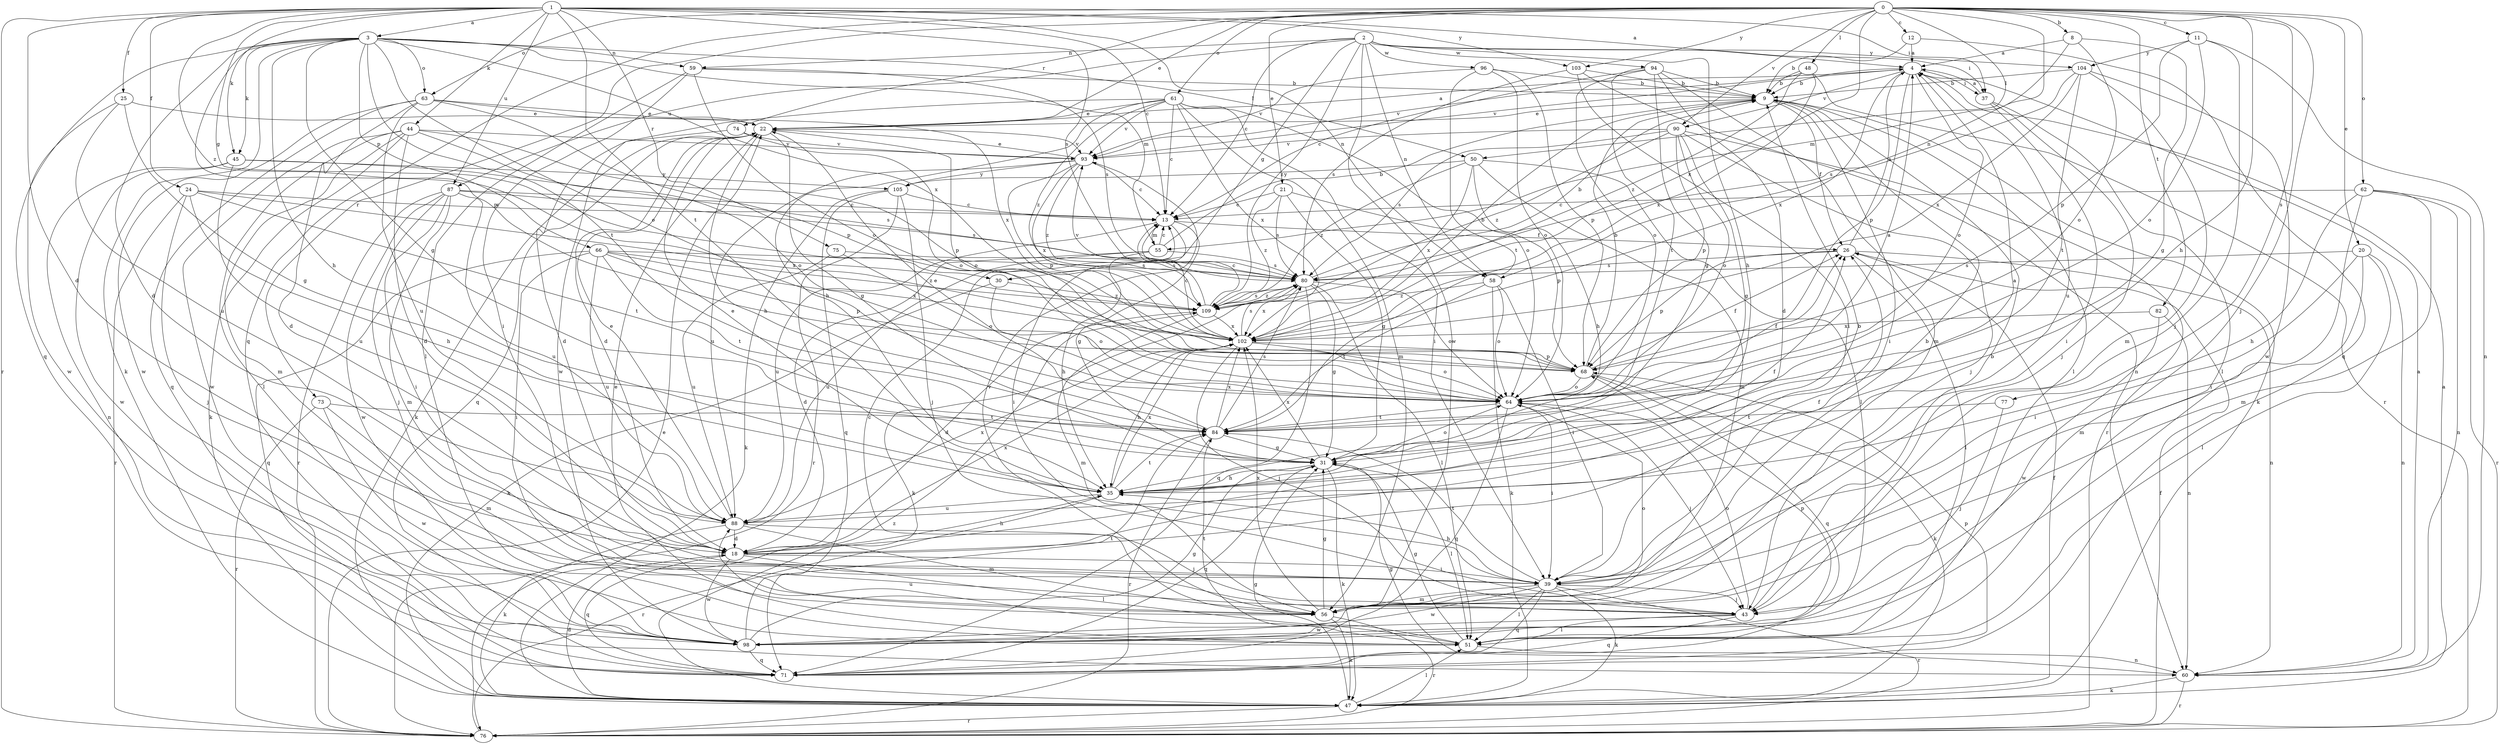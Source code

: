 strict digraph  {
0;
1;
2;
3;
4;
8;
9;
11;
12;
13;
18;
20;
21;
22;
24;
25;
26;
30;
31;
35;
37;
39;
43;
44;
45;
47;
48;
50;
51;
55;
56;
58;
59;
60;
61;
62;
63;
64;
66;
68;
71;
73;
74;
75;
76;
77;
80;
82;
84;
87;
88;
90;
93;
94;
96;
98;
102;
103;
104;
105;
109;
0 -> 8  [label=b];
0 -> 11  [label=c];
0 -> 12  [label=c];
0 -> 20  [label=e];
0 -> 21  [label=e];
0 -> 22  [label=e];
0 -> 35  [label=h];
0 -> 43  [label=j];
0 -> 48  [label=l];
0 -> 50  [label=l];
0 -> 58  [label=n];
0 -> 61  [label=o];
0 -> 62  [label=o];
0 -> 63  [label=o];
0 -> 71  [label=q];
0 -> 73  [label=r];
0 -> 74  [label=r];
0 -> 77  [label=s];
0 -> 82  [label=t];
0 -> 90  [label=v];
0 -> 102  [label=x];
0 -> 103  [label=y];
1 -> 3  [label=a];
1 -> 4  [label=a];
1 -> 13  [label=c];
1 -> 18  [label=d];
1 -> 24  [label=f];
1 -> 25  [label=f];
1 -> 30  [label=g];
1 -> 37  [label=i];
1 -> 44  [label=k];
1 -> 45  [label=k];
1 -> 58  [label=n];
1 -> 75  [label=r];
1 -> 76  [label=r];
1 -> 80  [label=s];
1 -> 84  [label=t];
1 -> 87  [label=u];
1 -> 103  [label=y];
1 -> 109  [label=z];
2 -> 13  [label=c];
2 -> 30  [label=g];
2 -> 35  [label=h];
2 -> 37  [label=i];
2 -> 58  [label=n];
2 -> 59  [label=n];
2 -> 87  [label=u];
2 -> 94  [label=w];
2 -> 96  [label=w];
2 -> 98  [label=w];
2 -> 104  [label=y];
2 -> 109  [label=z];
3 -> 18  [label=d];
3 -> 31  [label=g];
3 -> 35  [label=h];
3 -> 45  [label=k];
3 -> 47  [label=k];
3 -> 50  [label=l];
3 -> 55  [label=m];
3 -> 59  [label=n];
3 -> 63  [label=o];
3 -> 64  [label=o];
3 -> 66  [label=p];
3 -> 68  [label=p];
3 -> 71  [label=q];
3 -> 84  [label=t];
3 -> 102  [label=x];
4 -> 9  [label=b];
4 -> 37  [label=i];
4 -> 64  [label=o];
4 -> 68  [label=p];
4 -> 88  [label=u];
4 -> 90  [label=v];
4 -> 93  [label=v];
4 -> 102  [label=x];
8 -> 4  [label=a];
8 -> 31  [label=g];
8 -> 55  [label=m];
8 -> 64  [label=o];
9 -> 22  [label=e];
9 -> 26  [label=f];
9 -> 39  [label=i];
9 -> 47  [label=k];
9 -> 51  [label=l];
11 -> 43  [label=j];
11 -> 60  [label=n];
11 -> 64  [label=o];
11 -> 68  [label=p];
11 -> 104  [label=y];
12 -> 4  [label=a];
12 -> 9  [label=b];
12 -> 71  [label=q];
13 -> 26  [label=f];
13 -> 31  [label=g];
13 -> 39  [label=i];
13 -> 55  [label=m];
13 -> 88  [label=u];
18 -> 9  [label=b];
18 -> 26  [label=f];
18 -> 35  [label=h];
18 -> 39  [label=i];
18 -> 51  [label=l];
18 -> 71  [label=q];
18 -> 98  [label=w];
18 -> 102  [label=x];
20 -> 39  [label=i];
20 -> 51  [label=l];
20 -> 56  [label=m];
20 -> 60  [label=n];
20 -> 80  [label=s];
21 -> 13  [label=c];
21 -> 31  [label=g];
21 -> 68  [label=p];
21 -> 80  [label=s];
21 -> 109  [label=z];
22 -> 4  [label=a];
22 -> 18  [label=d];
22 -> 31  [label=g];
22 -> 35  [label=h];
22 -> 47  [label=k];
22 -> 64  [label=o];
22 -> 71  [label=q];
22 -> 93  [label=v];
24 -> 13  [label=c];
24 -> 35  [label=h];
24 -> 43  [label=j];
24 -> 76  [label=r];
24 -> 84  [label=t];
24 -> 102  [label=x];
25 -> 22  [label=e];
25 -> 31  [label=g];
25 -> 88  [label=u];
25 -> 98  [label=w];
26 -> 4  [label=a];
26 -> 51  [label=l];
26 -> 60  [label=n];
26 -> 68  [label=p];
26 -> 80  [label=s];
30 -> 47  [label=k];
30 -> 64  [label=o];
30 -> 109  [label=z];
31 -> 35  [label=h];
31 -> 47  [label=k];
31 -> 51  [label=l];
31 -> 64  [label=o];
31 -> 71  [label=q];
31 -> 102  [label=x];
35 -> 4  [label=a];
35 -> 22  [label=e];
35 -> 26  [label=f];
35 -> 76  [label=r];
35 -> 84  [label=t];
35 -> 88  [label=u];
35 -> 102  [label=x];
37 -> 4  [label=a];
37 -> 39  [label=i];
37 -> 43  [label=j];
37 -> 51  [label=l];
39 -> 9  [label=b];
39 -> 35  [label=h];
39 -> 43  [label=j];
39 -> 47  [label=k];
39 -> 51  [label=l];
39 -> 56  [label=m];
39 -> 71  [label=q];
39 -> 76  [label=r];
39 -> 84  [label=t];
39 -> 98  [label=w];
43 -> 9  [label=b];
43 -> 51  [label=l];
43 -> 64  [label=o];
43 -> 71  [label=q];
43 -> 98  [label=w];
44 -> 18  [label=d];
44 -> 47  [label=k];
44 -> 51  [label=l];
44 -> 56  [label=m];
44 -> 64  [label=o];
44 -> 68  [label=p];
44 -> 93  [label=v];
44 -> 98  [label=w];
45 -> 60  [label=n];
45 -> 80  [label=s];
45 -> 88  [label=u];
45 -> 98  [label=w];
45 -> 105  [label=y];
47 -> 4  [label=a];
47 -> 18  [label=d];
47 -> 26  [label=f];
47 -> 31  [label=g];
47 -> 51  [label=l];
47 -> 76  [label=r];
48 -> 9  [label=b];
48 -> 76  [label=r];
48 -> 93  [label=v];
48 -> 102  [label=x];
48 -> 109  [label=z];
50 -> 35  [label=h];
50 -> 51  [label=l];
50 -> 56  [label=m];
50 -> 102  [label=x];
50 -> 105  [label=y];
50 -> 109  [label=z];
51 -> 22  [label=e];
51 -> 31  [label=g];
51 -> 60  [label=n];
51 -> 84  [label=t];
51 -> 88  [label=u];
55 -> 9  [label=b];
55 -> 13  [label=c];
55 -> 18  [label=d];
55 -> 35  [label=h];
55 -> 80  [label=s];
55 -> 88  [label=u];
56 -> 13  [label=c];
56 -> 31  [label=g];
56 -> 47  [label=k];
56 -> 64  [label=o];
56 -> 76  [label=r];
56 -> 93  [label=v];
56 -> 102  [label=x];
58 -> 39  [label=i];
58 -> 47  [label=k];
58 -> 64  [label=o];
58 -> 84  [label=t];
58 -> 109  [label=z];
59 -> 9  [label=b];
59 -> 39  [label=i];
59 -> 51  [label=l];
59 -> 64  [label=o];
59 -> 80  [label=s];
60 -> 4  [label=a];
60 -> 31  [label=g];
60 -> 47  [label=k];
60 -> 76  [label=r];
61 -> 13  [label=c];
61 -> 22  [label=e];
61 -> 35  [label=h];
61 -> 39  [label=i];
61 -> 56  [label=m];
61 -> 64  [label=o];
61 -> 93  [label=v];
61 -> 98  [label=w];
61 -> 102  [label=x];
61 -> 109  [label=z];
62 -> 13  [label=c];
62 -> 35  [label=h];
62 -> 39  [label=i];
62 -> 56  [label=m];
62 -> 60  [label=n];
62 -> 76  [label=r];
63 -> 18  [label=d];
63 -> 22  [label=e];
63 -> 68  [label=p];
63 -> 71  [label=q];
63 -> 88  [label=u];
63 -> 98  [label=w];
63 -> 102  [label=x];
64 -> 4  [label=a];
64 -> 26  [label=f];
64 -> 39  [label=i];
64 -> 43  [label=j];
64 -> 71  [label=q];
64 -> 84  [label=t];
66 -> 39  [label=i];
66 -> 68  [label=p];
66 -> 71  [label=q];
66 -> 80  [label=s];
66 -> 84  [label=t];
66 -> 88  [label=u];
66 -> 102  [label=x];
66 -> 109  [label=z];
68 -> 9  [label=b];
68 -> 26  [label=f];
68 -> 47  [label=k];
68 -> 64  [label=o];
68 -> 71  [label=q];
71 -> 68  [label=p];
73 -> 56  [label=m];
73 -> 76  [label=r];
73 -> 84  [label=t];
73 -> 98  [label=w];
74 -> 18  [label=d];
74 -> 64  [label=o];
74 -> 93  [label=v];
75 -> 64  [label=o];
75 -> 80  [label=s];
75 -> 88  [label=u];
76 -> 22  [label=e];
76 -> 26  [label=f];
76 -> 109  [label=z];
77 -> 43  [label=j];
77 -> 84  [label=t];
80 -> 9  [label=b];
80 -> 31  [label=g];
80 -> 47  [label=k];
80 -> 51  [label=l];
80 -> 64  [label=o];
80 -> 71  [label=q];
80 -> 102  [label=x];
80 -> 109  [label=z];
82 -> 60  [label=n];
82 -> 98  [label=w];
82 -> 102  [label=x];
84 -> 22  [label=e];
84 -> 31  [label=g];
84 -> 76  [label=r];
84 -> 80  [label=s];
84 -> 102  [label=x];
87 -> 13  [label=c];
87 -> 39  [label=i];
87 -> 43  [label=j];
87 -> 56  [label=m];
87 -> 76  [label=r];
87 -> 80  [label=s];
87 -> 88  [label=u];
87 -> 98  [label=w];
88 -> 18  [label=d];
88 -> 22  [label=e];
88 -> 43  [label=j];
88 -> 47  [label=k];
88 -> 56  [label=m];
88 -> 102  [label=x];
90 -> 31  [label=g];
90 -> 43  [label=j];
90 -> 64  [label=o];
90 -> 68  [label=p];
90 -> 76  [label=r];
90 -> 80  [label=s];
90 -> 93  [label=v];
90 -> 109  [label=z];
93 -> 13  [label=c];
93 -> 22  [label=e];
93 -> 68  [label=p];
93 -> 88  [label=u];
93 -> 102  [label=x];
93 -> 105  [label=y];
93 -> 109  [label=z];
94 -> 9  [label=b];
94 -> 13  [label=c];
94 -> 18  [label=d];
94 -> 31  [label=g];
94 -> 56  [label=m];
94 -> 64  [label=o];
94 -> 84  [label=t];
96 -> 9  [label=b];
96 -> 64  [label=o];
96 -> 68  [label=p];
96 -> 84  [label=t];
96 -> 93  [label=v];
98 -> 31  [label=g];
98 -> 68  [label=p];
98 -> 71  [label=q];
98 -> 84  [label=t];
102 -> 9  [label=b];
102 -> 13  [label=c];
102 -> 35  [label=h];
102 -> 43  [label=j];
102 -> 64  [label=o];
102 -> 68  [label=p];
102 -> 80  [label=s];
103 -> 9  [label=b];
103 -> 39  [label=i];
103 -> 60  [label=n];
103 -> 80  [label=s];
104 -> 9  [label=b];
104 -> 56  [label=m];
104 -> 80  [label=s];
104 -> 84  [label=t];
104 -> 98  [label=w];
104 -> 102  [label=x];
105 -> 13  [label=c];
105 -> 43  [label=j];
105 -> 47  [label=k];
105 -> 71  [label=q];
105 -> 76  [label=r];
109 -> 13  [label=c];
109 -> 18  [label=d];
109 -> 56  [label=m];
109 -> 80  [label=s];
109 -> 93  [label=v];
109 -> 102  [label=x];
}
